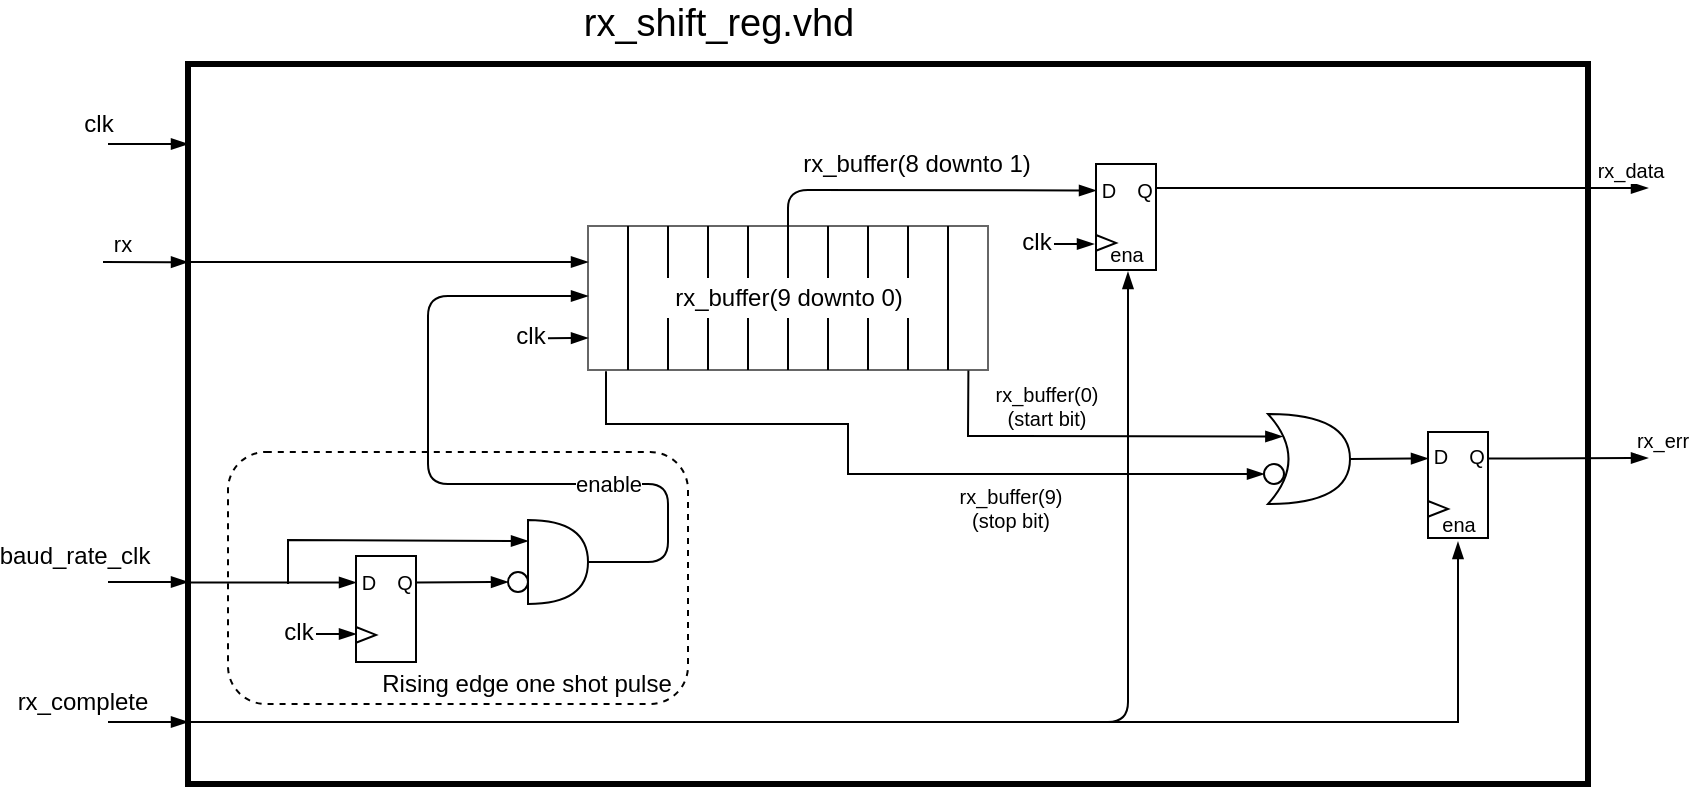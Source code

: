 <mxfile scale="2" border="0">
    <diagram id="yUE5iZ8mLl_cM_Y-DyXM" name="Page-1">
        <mxGraphModel dx="1570" dy="654" grid="1" gridSize="10" guides="1" tooltips="1" connect="1" arrows="1" fold="1" page="1" pageScale="1" pageWidth="827" pageHeight="1169" math="0" shadow="0">
            <root>
                <mxCell id="0"/>
                <mxCell id="1" parent="0"/>
                <mxCell id="239" value="&lt;font style=&quot;font-size: 10px&quot;&gt;ena&lt;/font&gt;" style="text;html=1;resizable=0;autosize=1;align=center;verticalAlign=middle;points=[];fillColor=none;strokeColor=none;rounded=0;dashed=1;" vertex="1" parent="1">
                    <mxGeometry x="780" y="320" width="30" height="20" as="geometry"/>
                </mxCell>
                <mxCell id="235" value="" style="rounded=0;whiteSpace=wrap;html=1;fontSize=12;strokeWidth=1;fillColor=none;gradientColor=none;" vertex="1" parent="1">
                    <mxGeometry x="780" y="284" width="30" height="53" as="geometry"/>
                </mxCell>
                <mxCell id="181" value="" style="rounded=1;whiteSpace=wrap;html=1;fillColor=none;dashed=1;" vertex="1" parent="1">
                    <mxGeometry x="180" y="294" width="230" height="126" as="geometry"/>
                </mxCell>
                <mxCell id="11" value="" style="rounded=0;whiteSpace=wrap;html=1;gradientColor=none;fillColor=none;strokeWidth=3;" parent="1" vertex="1">
                    <mxGeometry x="160" y="100" width="700" height="360" as="geometry"/>
                </mxCell>
                <mxCell id="5" value="" style="rounded=0;whiteSpace=wrap;html=1;fillColor=none;fontColor=#333333;strokeColor=#666666;" parent="1" vertex="1">
                    <mxGeometry x="360" y="181" width="200" height="72" as="geometry"/>
                </mxCell>
                <mxCell id="41" value="&lt;span style=&quot;font-size: 19px&quot;&gt;rx_shift_reg.vhd&lt;/span&gt;" style="text;html=1;resizable=0;autosize=1;align=center;verticalAlign=middle;points=[];fillColor=none;strokeColor=none;rounded=0;" parent="1" vertex="1">
                    <mxGeometry x="350" y="70" width="150" height="20" as="geometry"/>
                </mxCell>
                <mxCell id="44" style="edgeStyle=none;html=1;endArrow=none;endFill=0;startArrow=blockThin;startFill=1;" parent="1" edge="1">
                    <mxGeometry relative="1" as="geometry">
                        <mxPoint x="630" y="204" as="sourcePoint"/>
                        <mxPoint x="160" y="429" as="targetPoint"/>
                        <Array as="points">
                            <mxPoint x="630" y="429"/>
                        </Array>
                    </mxGeometry>
                </mxCell>
                <mxCell id="77" value="" style="endArrow=blockThin;html=1;rounded=1;fontSize=10;strokeColor=default;strokeWidth=1;entryX=0;entryY=0.5;entryDx=0;entryDy=0;endFill=1;" parent="1" edge="1">
                    <mxGeometry width="50" height="50" relative="1" as="geometry">
                        <mxPoint x="120" y="140" as="sourcePoint"/>
                        <mxPoint x="160" y="140.0" as="targetPoint"/>
                    </mxGeometry>
                </mxCell>
                <mxCell id="78" value="&lt;font style=&quot;font-size: 12px&quot;&gt;clk&lt;/font&gt;" style="edgeLabel;html=1;align=center;verticalAlign=middle;resizable=0;points=[];fontSize=10;" parent="77" vertex="1" connectable="0">
                    <mxGeometry x="-0.57" y="1" relative="1" as="geometry">
                        <mxPoint x="-14" y="-9" as="offset"/>
                    </mxGeometry>
                </mxCell>
                <mxCell id="81" value="" style="endArrow=blockThin;html=1;rounded=1;fontSize=10;strokeColor=default;strokeWidth=1;entryX=0;entryY=0.5;entryDx=0;entryDy=0;endFill=1;" parent="1" edge="1">
                    <mxGeometry width="50" height="50" relative="1" as="geometry">
                        <mxPoint x="120" y="429" as="sourcePoint"/>
                        <mxPoint x="160" y="429" as="targetPoint"/>
                    </mxGeometry>
                </mxCell>
                <mxCell id="82" value="&lt;font style=&quot;font-size: 12px&quot;&gt;rx_complete&lt;/font&gt;" style="edgeLabel;html=1;align=center;verticalAlign=middle;resizable=0;points=[];fontSize=10;" parent="81" vertex="1" connectable="0">
                    <mxGeometry x="-0.57" y="1" relative="1" as="geometry">
                        <mxPoint x="-22" y="-9" as="offset"/>
                    </mxGeometry>
                </mxCell>
                <mxCell id="113" style="edgeStyle=none;rounded=1;html=1;exitX=0;exitY=0.105;exitDx=0;exitDy=0;entryX=0;entryY=0.25;entryDx=0;entryDy=0;fontSize=12;endArrow=blockThin;endFill=1;strokeColor=default;strokeWidth=1;exitPerimeter=0;" parent="1" edge="1">
                    <mxGeometry relative="1" as="geometry">
                        <mxPoint x="117.51" y="199.0" as="sourcePoint"/>
                        <mxPoint x="160" y="199.08" as="targetPoint"/>
                    </mxGeometry>
                </mxCell>
                <mxCell id="114" value="rx" style="edgeLabel;html=1;align=center;verticalAlign=middle;resizable=0;points=[];" parent="113" vertex="1" connectable="0">
                    <mxGeometry x="-0.585" relative="1" as="geometry">
                        <mxPoint y="-9" as="offset"/>
                    </mxGeometry>
                </mxCell>
                <mxCell id="139" value="" style="endArrow=blockThin;html=1;rounded=1;fontSize=10;strokeColor=default;strokeWidth=1;entryX=0;entryY=0.5;entryDx=0;entryDy=0;endFill=1;" edge="1" parent="1">
                    <mxGeometry width="50" height="50" relative="1" as="geometry">
                        <mxPoint x="120" y="359" as="sourcePoint"/>
                        <mxPoint x="160" y="359" as="targetPoint"/>
                    </mxGeometry>
                </mxCell>
                <mxCell id="140" value="&lt;font style=&quot;font-size: 12px&quot;&gt;baud_rate_clk&lt;/font&gt;" style="edgeLabel;html=1;align=center;verticalAlign=middle;resizable=0;points=[];fontSize=10;" vertex="1" connectable="0" parent="139">
                    <mxGeometry x="-0.57" y="1" relative="1" as="geometry">
                        <mxPoint x="-26" y="-12" as="offset"/>
                    </mxGeometry>
                </mxCell>
                <mxCell id="158" value="" style="endArrow=blockThin;html=1;rounded=1;fontSize=10;strokeColor=default;strokeWidth=1;entryX=0;entryY=0.25;entryDx=0;entryDy=0;endFill=1;exitX=0.5;exitY=0;exitDx=0;exitDy=0;" edge="1" parent="1" source="5" target="190">
                    <mxGeometry x="0.1" width="50" height="50" relative="1" as="geometry">
                        <mxPoint x="689" y="263.58" as="sourcePoint"/>
                        <mxPoint x="709" y="263.52" as="targetPoint"/>
                        <mxPoint as="offset"/>
                        <Array as="points">
                            <mxPoint x="460" y="163"/>
                        </Array>
                    </mxGeometry>
                </mxCell>
                <mxCell id="168" value="" style="endArrow=blockThin;html=1;rounded=0;strokeColor=default;strokeWidth=1;exitX=-0.001;exitY=0.72;exitDx=0;exitDy=0;endFill=1;exitPerimeter=0;entryX=0;entryY=0.25;entryDx=0;entryDy=0;" edge="1" parent="1" source="11" target="161">
                    <mxGeometry width="50" height="50" relative="1" as="geometry">
                        <mxPoint x="380" y="390" as="sourcePoint"/>
                        <mxPoint x="550" y="390" as="targetPoint"/>
                    </mxGeometry>
                </mxCell>
                <mxCell id="172" value="" style="shape=or;whiteSpace=wrap;html=1;fillColor=#FFFFFF;" vertex="1" parent="1">
                    <mxGeometry x="330" y="328" width="30" height="42" as="geometry"/>
                </mxCell>
                <mxCell id="173" value="" style="endArrow=blockThin;html=1;rounded=0;strokeColor=default;strokeWidth=1;endFill=1;entryX=0;entryY=0.25;entryDx=0;entryDy=0;entryPerimeter=0;" edge="1" parent="1" target="172">
                    <mxGeometry width="50" height="50" relative="1" as="geometry">
                        <mxPoint x="210" y="360" as="sourcePoint"/>
                        <mxPoint x="250" y="370" as="targetPoint"/>
                        <Array as="points">
                            <mxPoint x="210" y="338"/>
                        </Array>
                    </mxGeometry>
                </mxCell>
                <mxCell id="165" value="" style="group" vertex="1" connectable="0" parent="1">
                    <mxGeometry x="240" y="346" width="38" height="53" as="geometry"/>
                </mxCell>
                <mxCell id="162" value="&lt;font style=&quot;font-size: 10px&quot;&gt;Q&lt;/font&gt;" style="text;html=1;resizable=0;autosize=1;align=center;verticalAlign=middle;points=[];fillColor=none;strokeColor=none;rounded=0;fontSize=12;" vertex="1" parent="165">
                    <mxGeometry x="18" y="2.5" width="20" height="20" as="geometry"/>
                </mxCell>
                <mxCell id="163" value="&lt;font style=&quot;font-size: 10px&quot;&gt;D&lt;/font&gt;" style="text;html=1;resizable=0;autosize=1;align=center;verticalAlign=middle;points=[];fillColor=none;strokeColor=none;rounded=0;fontSize=12;" vertex="1" parent="165">
                    <mxGeometry y="2.5" width="20" height="20" as="geometry"/>
                </mxCell>
                <mxCell id="161" value="" style="rounded=0;whiteSpace=wrap;html=1;fontSize=12;strokeWidth=1;fillColor=none;gradientColor=none;" vertex="1" parent="165">
                    <mxGeometry x="4" width="30" height="53" as="geometry"/>
                </mxCell>
                <mxCell id="164" value="" style="triangle;whiteSpace=wrap;html=1;fontSize=10;strokeWidth=1;fillColor=none;gradientColor=none;" vertex="1" parent="165">
                    <mxGeometry x="4" y="35.5" width="10" height="7.88" as="geometry"/>
                </mxCell>
                <mxCell id="174" value="" style="ellipse;whiteSpace=wrap;html=1;aspect=fixed;fillColor=#FFFFFF;" vertex="1" parent="1">
                    <mxGeometry x="320" y="354" width="10" height="10" as="geometry"/>
                </mxCell>
                <mxCell id="177" value="" style="endArrow=blockThin;html=1;rounded=1;fontSize=10;strokeColor=default;strokeWidth=1;entryX=0;entryY=0.5;entryDx=0;entryDy=0;endFill=1;exitX=1;exitY=0.25;exitDx=0;exitDy=0;" edge="1" parent="1" source="161" target="174">
                    <mxGeometry width="50" height="50" relative="1" as="geometry">
                        <mxPoint x="278" y="360.06" as="sourcePoint"/>
                        <mxPoint x="298" y="360.0" as="targetPoint"/>
                    </mxGeometry>
                </mxCell>
                <mxCell id="179" style="edgeStyle=none;html=1;entryX=1;entryY=0.5;entryDx=0;entryDy=0;endArrow=none;endFill=0;startArrow=blockThin;startFill=1;entryPerimeter=0;" edge="1" parent="1" target="172">
                    <mxGeometry relative="1" as="geometry">
                        <mxPoint x="360" y="216" as="sourcePoint"/>
                        <mxPoint x="670.0" y="375" as="targetPoint"/>
                        <Array as="points">
                            <mxPoint x="280" y="216"/>
                            <mxPoint x="280" y="270"/>
                            <mxPoint x="280" y="310"/>
                            <mxPoint x="345" y="310"/>
                            <mxPoint x="400" y="310"/>
                            <mxPoint x="400" y="349"/>
                        </Array>
                    </mxGeometry>
                </mxCell>
                <mxCell id="180" value="enable" style="edgeLabel;html=1;align=center;verticalAlign=middle;resizable=0;points=[];" vertex="1" connectable="0" parent="179">
                    <mxGeometry x="-0.698" relative="1" as="geometry">
                        <mxPoint x="66" y="94" as="offset"/>
                    </mxGeometry>
                </mxCell>
                <mxCell id="182" value="Rising edge one shot pulse" style="text;html=1;resizable=0;autosize=1;align=center;verticalAlign=middle;points=[];fillColor=none;strokeColor=none;rounded=0;dashed=1;" vertex="1" parent="1">
                    <mxGeometry x="249" y="400" width="160" height="20" as="geometry"/>
                </mxCell>
                <mxCell id="183" value="" style="endArrow=blockThin;html=1;rounded=1;fontSize=10;strokeColor=default;strokeWidth=1;entryX=0;entryY=0.5;entryDx=0;entryDy=0;endFill=1;" edge="1" parent="1">
                    <mxGeometry width="50" height="50" relative="1" as="geometry">
                        <mxPoint x="340.0" y="237.07" as="sourcePoint"/>
                        <mxPoint x="360.0" y="237.01" as="targetPoint"/>
                    </mxGeometry>
                </mxCell>
                <mxCell id="184" value="&lt;font style=&quot;font-size: 12px&quot;&gt;clk&lt;/font&gt;" style="edgeLabel;html=1;align=center;verticalAlign=middle;resizable=0;points=[];fontSize=10;" vertex="1" connectable="0" parent="183">
                    <mxGeometry x="-0.57" y="1" relative="1" as="geometry">
                        <mxPoint x="-14" as="offset"/>
                    </mxGeometry>
                </mxCell>
                <mxCell id="185" value="" style="endArrow=blockThin;html=1;rounded=1;fontSize=10;strokeColor=default;strokeWidth=1;entryX=0;entryY=0.5;entryDx=0;entryDy=0;endFill=1;" edge="1" parent="1">
                    <mxGeometry width="50" height="50" relative="1" as="geometry">
                        <mxPoint x="224.0" y="385.06" as="sourcePoint"/>
                        <mxPoint x="244.0" y="385.0" as="targetPoint"/>
                    </mxGeometry>
                </mxCell>
                <mxCell id="186" value="&lt;font style=&quot;font-size: 12px&quot;&gt;clk&lt;/font&gt;" style="edgeLabel;html=1;align=center;verticalAlign=middle;resizable=0;points=[];fontSize=10;" vertex="1" connectable="0" parent="185">
                    <mxGeometry x="-0.57" y="1" relative="1" as="geometry">
                        <mxPoint x="-14" as="offset"/>
                    </mxGeometry>
                </mxCell>
                <mxCell id="187" value="" style="group" vertex="1" connectable="0" parent="1">
                    <mxGeometry x="610" y="150" width="40" height="63.38" as="geometry"/>
                </mxCell>
                <mxCell id="188" value="&lt;font style=&quot;font-size: 10px&quot;&gt;Q&lt;/font&gt;" style="text;html=1;resizable=0;autosize=1;align=center;verticalAlign=middle;points=[];fillColor=none;strokeColor=none;rounded=0;fontSize=12;" vertex="1" parent="187">
                    <mxGeometry x="18" y="2.5" width="20" height="20" as="geometry"/>
                </mxCell>
                <mxCell id="189" value="&lt;font style=&quot;font-size: 10px&quot;&gt;D&lt;/font&gt;" style="text;html=1;resizable=0;autosize=1;align=center;verticalAlign=middle;points=[];fillColor=none;strokeColor=none;rounded=0;fontSize=12;" vertex="1" parent="187">
                    <mxGeometry y="2.5" width="20" height="20" as="geometry"/>
                </mxCell>
                <mxCell id="190" value="" style="rounded=0;whiteSpace=wrap;html=1;fontSize=12;strokeWidth=1;fillColor=none;gradientColor=none;" vertex="1" parent="187">
                    <mxGeometry x="4" width="30" height="53.0" as="geometry"/>
                </mxCell>
                <mxCell id="191" value="" style="triangle;whiteSpace=wrap;html=1;fontSize=10;strokeWidth=1;fillColor=none;gradientColor=none;" vertex="1" parent="187">
                    <mxGeometry x="4" y="35.5" width="10" height="7.88" as="geometry"/>
                </mxCell>
                <mxCell id="213" value="&lt;font style=&quot;font-size: 10px&quot;&gt;ena&lt;/font&gt;" style="text;html=1;resizable=0;autosize=1;align=center;verticalAlign=middle;points=[];fillColor=none;strokeColor=none;rounded=0;dashed=1;" vertex="1" parent="187">
                    <mxGeometry x="4" y="35.38" width="30" height="20" as="geometry"/>
                </mxCell>
                <mxCell id="192" value="" style="endArrow=blockThin;html=1;rounded=1;fontSize=10;strokeColor=default;strokeWidth=1;entryX=0;entryY=0.25;entryDx=0;entryDy=0;endFill=1;" edge="1" parent="1" target="5">
                    <mxGeometry width="50" height="50" relative="1" as="geometry">
                        <mxPoint x="160" y="199" as="sourcePoint"/>
                        <mxPoint x="335" y="200.0" as="targetPoint"/>
                    </mxGeometry>
                </mxCell>
                <mxCell id="198" value="" style="endArrow=none;html=1;strokeWidth=1;" edge="1" parent="1">
                    <mxGeometry width="50" height="50" relative="1" as="geometry">
                        <mxPoint x="380" y="253" as="sourcePoint"/>
                        <mxPoint x="380" y="181" as="targetPoint"/>
                    </mxGeometry>
                </mxCell>
                <mxCell id="200" value="" style="endArrow=none;html=1;strokeWidth=1;" edge="1" parent="1">
                    <mxGeometry width="50" height="50" relative="1" as="geometry">
                        <mxPoint x="400" y="253" as="sourcePoint"/>
                        <mxPoint x="400" y="181" as="targetPoint"/>
                    </mxGeometry>
                </mxCell>
                <mxCell id="201" value="" style="endArrow=none;html=1;strokeWidth=1;" edge="1" parent="1">
                    <mxGeometry width="50" height="50" relative="1" as="geometry">
                        <mxPoint x="420" y="253" as="sourcePoint"/>
                        <mxPoint x="420" y="181" as="targetPoint"/>
                    </mxGeometry>
                </mxCell>
                <mxCell id="202" value="" style="endArrow=none;html=1;strokeWidth=1;" edge="1" parent="1">
                    <mxGeometry width="50" height="50" relative="1" as="geometry">
                        <mxPoint x="440" y="253" as="sourcePoint"/>
                        <mxPoint x="440" y="181" as="targetPoint"/>
                    </mxGeometry>
                </mxCell>
                <mxCell id="203" value="" style="endArrow=none;html=1;strokeWidth=1;startArrow=none;" edge="1" parent="1" source="209">
                    <mxGeometry width="50" height="50" relative="1" as="geometry">
                        <mxPoint x="460" y="253" as="sourcePoint"/>
                        <mxPoint x="460" y="181" as="targetPoint"/>
                    </mxGeometry>
                </mxCell>
                <mxCell id="204" value="" style="endArrow=none;html=1;strokeWidth=1;" edge="1" parent="1">
                    <mxGeometry width="50" height="50" relative="1" as="geometry">
                        <mxPoint x="480" y="253" as="sourcePoint"/>
                        <mxPoint x="480" y="181" as="targetPoint"/>
                    </mxGeometry>
                </mxCell>
                <mxCell id="205" value="" style="endArrow=none;html=1;strokeWidth=1;" edge="1" parent="1">
                    <mxGeometry width="50" height="50" relative="1" as="geometry">
                        <mxPoint x="500" y="253" as="sourcePoint"/>
                        <mxPoint x="500" y="181" as="targetPoint"/>
                    </mxGeometry>
                </mxCell>
                <mxCell id="206" value="" style="endArrow=none;html=1;strokeWidth=1;" edge="1" parent="1">
                    <mxGeometry width="50" height="50" relative="1" as="geometry">
                        <mxPoint x="520" y="253" as="sourcePoint"/>
                        <mxPoint x="520" y="181" as="targetPoint"/>
                    </mxGeometry>
                </mxCell>
                <mxCell id="207" value="" style="endArrow=none;html=1;strokeWidth=1;" edge="1" parent="1">
                    <mxGeometry width="50" height="50" relative="1" as="geometry">
                        <mxPoint x="540" y="253" as="sourcePoint"/>
                        <mxPoint x="540" y="181" as="targetPoint"/>
                    </mxGeometry>
                </mxCell>
                <mxCell id="210" value="rx_buffer(8 downto 1)" style="text;html=1;resizable=0;autosize=1;align=center;verticalAlign=middle;points=[];fillColor=none;strokeColor=none;rounded=0;dashed=1;" vertex="1" parent="1">
                    <mxGeometry x="459" y="140" width="130" height="20" as="geometry"/>
                </mxCell>
                <mxCell id="211" value="" style="endArrow=blockThin;html=1;rounded=1;fontSize=10;strokeColor=default;strokeWidth=1;entryX=0;entryY=0.5;entryDx=0;entryDy=0;endFill=1;" edge="1" parent="1">
                    <mxGeometry width="50" height="50" relative="1" as="geometry">
                        <mxPoint x="593.0" y="190.06" as="sourcePoint"/>
                        <mxPoint x="613.0" y="190.0" as="targetPoint"/>
                    </mxGeometry>
                </mxCell>
                <mxCell id="212" value="&lt;font style=&quot;font-size: 12px&quot;&gt;clk&lt;/font&gt;" style="edgeLabel;html=1;align=center;verticalAlign=middle;resizable=0;points=[];fontSize=10;" vertex="1" connectable="0" parent="211">
                    <mxGeometry x="-0.57" y="1" relative="1" as="geometry">
                        <mxPoint x="-14" as="offset"/>
                    </mxGeometry>
                </mxCell>
                <mxCell id="214" value="" style="endArrow=blockThin;html=1;rounded=0;strokeColor=default;strokeWidth=1;exitX=-0.003;exitY=0.697;exitDx=0;exitDy=0;endFill=1;exitPerimeter=0;" edge="1" parent="1">
                    <mxGeometry width="50" height="50" relative="1" as="geometry">
                        <mxPoint x="644" y="162" as="sourcePoint"/>
                        <mxPoint x="890" y="162" as="targetPoint"/>
                    </mxGeometry>
                </mxCell>
                <mxCell id="215" value="rx_data" style="edgeLabel;html=1;align=center;verticalAlign=middle;resizable=0;points=[];fontSize=10;" vertex="1" connectable="0" parent="214">
                    <mxGeometry x="0.804" y="-1" relative="1" as="geometry">
                        <mxPoint x="15" y="-10" as="offset"/>
                    </mxGeometry>
                </mxCell>
                <mxCell id="217" value="" style="shape=xor;whiteSpace=wrap;html=1;fontSize=10;fillColor=none;" vertex="1" parent="1">
                    <mxGeometry x="700" y="275" width="41" height="45" as="geometry"/>
                </mxCell>
                <mxCell id="219" value="" style="endArrow=blockThin;html=1;rounded=0;strokeColor=default;strokeWidth=1;exitX=0.045;exitY=1.008;exitDx=0;exitDy=0;endFill=1;exitPerimeter=0;entryX=0;entryY=0.5;entryDx=0;entryDy=0;" edge="1" parent="1" source="5" target="222">
                    <mxGeometry width="50" height="50" relative="1" as="geometry">
                        <mxPoint x="654" y="172" as="sourcePoint"/>
                        <mxPoint x="690" y="305" as="targetPoint"/>
                        <Array as="points">
                            <mxPoint x="369" y="280"/>
                            <mxPoint x="490" y="280"/>
                            <mxPoint x="490" y="305"/>
                        </Array>
                    </mxGeometry>
                </mxCell>
                <mxCell id="220" value="rx_buffer(9)&lt;br&gt;(stop bit)" style="edgeLabel;html=1;align=center;verticalAlign=middle;resizable=0;points=[];fontSize=10;" vertex="1" connectable="0" parent="219">
                    <mxGeometry x="0.804" y="-1" relative="1" as="geometry">
                        <mxPoint x="-90" y="16" as="offset"/>
                    </mxGeometry>
                </mxCell>
                <mxCell id="222" value="" style="ellipse;whiteSpace=wrap;html=1;aspect=fixed;fillColor=#FFFFFF;" vertex="1" parent="1">
                    <mxGeometry x="698" y="300" width="10" height="10" as="geometry"/>
                </mxCell>
                <mxCell id="225" value="" style="endArrow=blockThin;html=1;rounded=0;strokeColor=default;strokeWidth=1;exitX=0.951;exitY=1.004;exitDx=0;exitDy=0;endFill=1;exitPerimeter=0;entryX=0.175;entryY=0.25;entryDx=0;entryDy=0;entryPerimeter=0;" edge="1" parent="1" source="5" target="217">
                    <mxGeometry width="50" height="50" relative="1" as="geometry">
                        <mxPoint x="379" y="263.576" as="sourcePoint"/>
                        <mxPoint x="708" y="315.0" as="targetPoint"/>
                        <Array as="points">
                            <mxPoint x="550" y="286"/>
                            <mxPoint x="570" y="286"/>
                        </Array>
                    </mxGeometry>
                </mxCell>
                <mxCell id="226" value="rx_buffer(0)&lt;br&gt;(start bit)" style="edgeLabel;html=1;align=center;verticalAlign=middle;resizable=0;points=[];fontSize=10;" vertex="1" connectable="0" parent="225">
                    <mxGeometry x="0.804" y="-1" relative="1" as="geometry">
                        <mxPoint x="-100" y="-16" as="offset"/>
                    </mxGeometry>
                </mxCell>
                <mxCell id="227" value="" style="endArrow=blockThin;html=1;rounded=0;strokeColor=default;strokeWidth=1;endFill=1;exitX=1;exitY=0.25;exitDx=0;exitDy=0;" edge="1" parent="1" source="235">
                    <mxGeometry width="50" height="50" relative="1" as="geometry">
                        <mxPoint x="810" y="297" as="sourcePoint"/>
                        <mxPoint x="890" y="297" as="targetPoint"/>
                    </mxGeometry>
                </mxCell>
                <mxCell id="228" value="rx_err" style="edgeLabel;html=1;align=center;verticalAlign=middle;resizable=0;points=[];fontSize=10;" vertex="1" connectable="0" parent="227">
                    <mxGeometry x="0.804" y="-1" relative="1" as="geometry">
                        <mxPoint x="15" y="-10" as="offset"/>
                    </mxGeometry>
                </mxCell>
                <mxCell id="232" value="" style="group" vertex="1" connectable="0" parent="1">
                    <mxGeometry x="776" y="283" width="38" height="53" as="geometry"/>
                </mxCell>
                <mxCell id="233" value="&lt;font style=&quot;font-size: 10px&quot;&gt;Q&lt;/font&gt;" style="text;html=1;resizable=0;autosize=1;align=center;verticalAlign=middle;points=[];fillColor=none;strokeColor=none;rounded=0;fontSize=12;" vertex="1" parent="232">
                    <mxGeometry x="18" y="2.5" width="20" height="20" as="geometry"/>
                </mxCell>
                <mxCell id="234" value="&lt;font style=&quot;font-size: 10px&quot;&gt;D&lt;/font&gt;" style="text;html=1;resizable=0;autosize=1;align=center;verticalAlign=middle;points=[];fillColor=none;strokeColor=none;rounded=0;fontSize=12;" vertex="1" parent="232">
                    <mxGeometry y="2.5" width="20" height="20" as="geometry"/>
                </mxCell>
                <mxCell id="236" value="" style="triangle;whiteSpace=wrap;html=1;fontSize=10;strokeWidth=1;fillColor=none;gradientColor=none;" vertex="1" parent="232">
                    <mxGeometry x="4" y="35.5" width="10" height="7.88" as="geometry"/>
                </mxCell>
                <mxCell id="237" value="" style="endArrow=blockThin;html=1;rounded=0;strokeColor=default;strokeWidth=1;endFill=1;exitX=1;exitY=0.5;exitDx=0;exitDy=0;exitPerimeter=0;entryX=0;entryY=0.25;entryDx=0;entryDy=0;" edge="1" parent="1" source="217" target="235">
                    <mxGeometry width="50" height="50" relative="1" as="geometry">
                        <mxPoint x="820" y="303.25" as="sourcePoint"/>
                        <mxPoint x="900" y="303" as="targetPoint"/>
                    </mxGeometry>
                </mxCell>
                <mxCell id="240" value="" style="endArrow=blockThin;html=1;rounded=0;strokeColor=default;strokeWidth=1;endFill=1;" edge="1" parent="1">
                    <mxGeometry width="50" height="50" relative="1" as="geometry">
                        <mxPoint x="620" y="429" as="sourcePoint"/>
                        <mxPoint x="795" y="339" as="targetPoint"/>
                        <Array as="points">
                            <mxPoint x="795" y="429"/>
                        </Array>
                    </mxGeometry>
                </mxCell>
                <mxCell id="209" value="rx_buffer(9 downto 0)" style="text;html=1;resizable=0;autosize=1;align=center;verticalAlign=middle;points=[];fillColor=default;strokeColor=none;rounded=0;dashed=1;" vertex="1" parent="1">
                    <mxGeometry x="395" y="207" width="130" height="20" as="geometry"/>
                </mxCell>
                <mxCell id="242" value="" style="endArrow=none;html=1;strokeWidth=1;" edge="1" parent="1" target="209">
                    <mxGeometry width="50" height="50" relative="1" as="geometry">
                        <mxPoint x="460" y="253" as="sourcePoint"/>
                        <mxPoint x="460" y="181" as="targetPoint"/>
                    </mxGeometry>
                </mxCell>
            </root>
        </mxGraphModel>
    </diagram>
</mxfile>